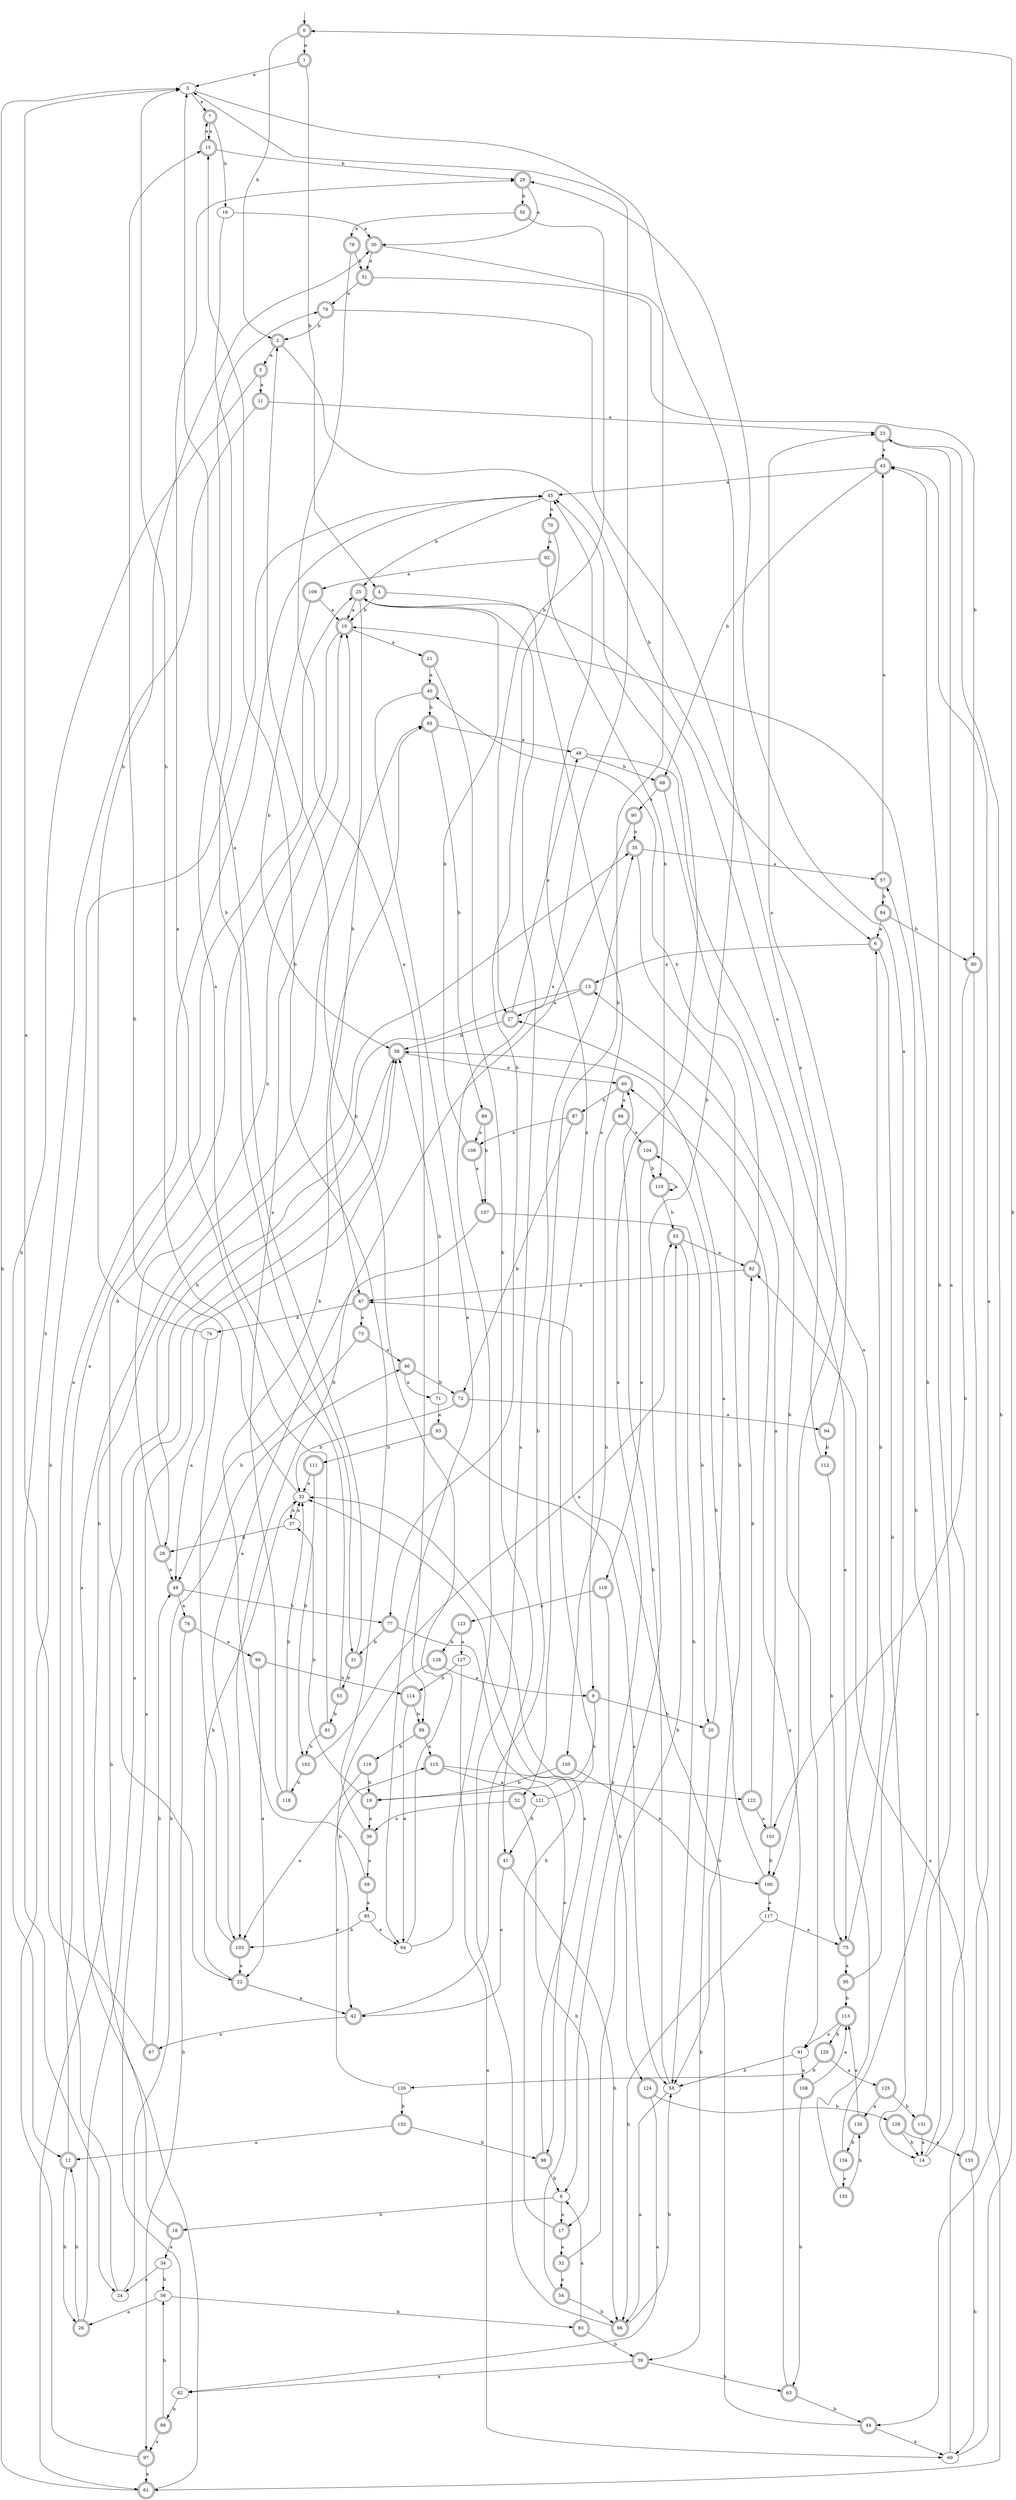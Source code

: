 digraph RandomDFA {
  __start0 [label="", shape=none];
  __start0 -> 0 [label=""];
  0 [shape=circle] [shape=doublecircle]
  0 -> 1 [label="a"]
  0 -> 2 [label="b"]
  1 [shape=doublecircle]
  1 -> 3 [label="a"]
  1 -> 4 [label="b"]
  2 [shape=doublecircle]
  2 -> 5 [label="a"]
  2 -> 6 [label="b"]
  3
  3 -> 7 [label="a"]
  3 -> 8 [label="b"]
  4 [shape=doublecircle]
  4 -> 9 [label="a"]
  4 -> 10 [label="b"]
  5 [shape=doublecircle]
  5 -> 11 [label="a"]
  5 -> 12 [label="b"]
  6 [shape=doublecircle]
  6 -> 13 [label="a"]
  6 -> 14 [label="b"]
  7 [shape=doublecircle]
  7 -> 15 [label="a"]
  7 -> 16 [label="b"]
  8
  8 -> 17 [label="a"]
  8 -> 18 [label="b"]
  9 [shape=doublecircle]
  9 -> 19 [label="a"]
  9 -> 20 [label="b"]
  10 [shape=doublecircle]
  10 -> 21 [label="a"]
  10 -> 22 [label="b"]
  11 [shape=doublecircle]
  11 -> 23 [label="a"]
  11 -> 24 [label="b"]
  12 [shape=doublecircle]
  12 -> 25 [label="a"]
  12 -> 26 [label="b"]
  13 [shape=doublecircle]
  13 -> 27 [label="a"]
  13 -> 28 [label="b"]
  14
  14 -> 23 [label="a"]
  14 -> 10 [label="b"]
  15 [shape=doublecircle]
  15 -> 7 [label="a"]
  15 -> 29 [label="b"]
  16
  16 -> 30 [label="a"]
  16 -> 31 [label="b"]
  17 [shape=doublecircle]
  17 -> 32 [label="a"]
  17 -> 33 [label="b"]
  18 [shape=doublecircle]
  18 -> 34 [label="a"]
  18 -> 35 [label="b"]
  19 [shape=doublecircle]
  19 -> 36 [label="a"]
  19 -> 37 [label="b"]
  20 [shape=doublecircle]
  20 -> 38 [label="a"]
  20 -> 39 [label="b"]
  21 [shape=doublecircle]
  21 -> 40 [label="a"]
  21 -> 41 [label="b"]
  22 [shape=doublecircle]
  22 -> 42 [label="a"]
  22 -> 33 [label="b"]
  23 [shape=doublecircle]
  23 -> 43 [label="a"]
  23 -> 44 [label="b"]
  24
  24 -> 45 [label="a"]
  24 -> 46 [label="b"]
  25 [shape=doublecircle]
  25 -> 10 [label="a"]
  25 -> 47 [label="b"]
  26 [shape=doublecircle]
  26 -> 38 [label="a"]
  26 -> 12 [label="b"]
  27 [shape=doublecircle]
  27 -> 48 [label="a"]
  27 -> 38 [label="b"]
  28 [shape=doublecircle]
  28 -> 49 [label="a"]
  28 -> 10 [label="b"]
  29 [shape=doublecircle]
  29 -> 30 [label="a"]
  29 -> 50 [label="b"]
  30 [shape=doublecircle]
  30 -> 51 [label="a"]
  30 -> 52 [label="b"]
  31 [shape=doublecircle]
  31 -> 3 [label="a"]
  31 -> 53 [label="b"]
  32 [shape=doublecircle]
  32 -> 54 [label="a"]
  32 -> 55 [label="b"]
  33
  33 -> 37 [label="a"]
  33 -> 3 [label="b"]
  34
  34 -> 24 [label="a"]
  34 -> 56 [label="b"]
  35 [shape=doublecircle]
  35 -> 57 [label="a"]
  35 -> 58 [label="b"]
  36 [shape=doublecircle]
  36 -> 59 [label="a"]
  36 -> 15 [label="b"]
  37
  37 -> 33 [label="a"]
  37 -> 28 [label="b"]
  38 [shape=doublecircle]
  38 -> 60 [label="a"]
  38 -> 61 [label="b"]
  39 [shape=doublecircle]
  39 -> 62 [label="a"]
  39 -> 63 [label="b"]
  40 [shape=doublecircle]
  40 -> 64 [label="a"]
  40 -> 65 [label="b"]
  41 [shape=doublecircle]
  41 -> 42 [label="a"]
  41 -> 66 [label="b"]
  42 [shape=doublecircle]
  42 -> 67 [label="a"]
  42 -> 35 [label="b"]
  43 [shape=doublecircle]
  43 -> 45 [label="a"]
  43 -> 68 [label="b"]
  44 [shape=doublecircle]
  44 -> 69 [label="a"]
  44 -> 47 [label="b"]
  45
  45 -> 70 [label="a"]
  45 -> 25 [label="b"]
  46 [shape=doublecircle]
  46 -> 71 [label="a"]
  46 -> 72 [label="b"]
  47 [shape=doublecircle]
  47 -> 73 [label="a"]
  47 -> 74 [label="b"]
  48
  48 -> 75 [label="a"]
  48 -> 68 [label="b"]
  49 [shape=doublecircle]
  49 -> 76 [label="a"]
  49 -> 77 [label="b"]
  50 [shape=doublecircle]
  50 -> 78 [label="a"]
  50 -> 27 [label="b"]
  51 [shape=doublecircle]
  51 -> 79 [label="a"]
  51 -> 80 [label="b"]
  52 [shape=doublecircle]
  52 -> 36 [label="a"]
  52 -> 17 [label="b"]
  53 [shape=doublecircle]
  53 -> 79 [label="a"]
  53 -> 81 [label="b"]
  54 [shape=doublecircle]
  54 -> 45 [label="a"]
  54 -> 66 [label="b"]
  55 [shape=doublecircle]
  55 -> 82 [label="a"]
  55 -> 58 [label="b"]
  56
  56 -> 26 [label="a"]
  56 -> 83 [label="b"]
  57 [shape=doublecircle]
  57 -> 43 [label="a"]
  57 -> 84 [label="b"]
  58
  58 -> 66 [label="a"]
  58 -> 60 [label="b"]
  59 [shape=doublecircle]
  59 -> 85 [label="a"]
  59 -> 65 [label="b"]
  60 [shape=doublecircle]
  60 -> 86 [label="a"]
  60 -> 87 [label="b"]
  61 [shape=doublecircle]
  61 -> 65 [label="a"]
  61 -> 3 [label="b"]
  62
  62 -> 38 [label="a"]
  62 -> 88 [label="b"]
  63 [shape=doublecircle]
  63 -> 60 [label="a"]
  63 -> 44 [label="b"]
  64
  64 -> 3 [label="a"]
  64 -> 2 [label="b"]
  65 [shape=doublecircle]
  65 -> 48 [label="a"]
  65 -> 89 [label="b"]
  66 [shape=doublecircle]
  66 -> 25 [label="a"]
  66 -> 58 [label="b"]
  67 [shape=doublecircle]
  67 -> 3 [label="a"]
  67 -> 49 [label="b"]
  68 [shape=doublecircle]
  68 -> 90 [label="a"]
  68 -> 91 [label="b"]
  69
  69 -> 82 [label="a"]
  69 -> 0 [label="b"]
  70 [shape=doublecircle]
  70 -> 92 [label="a"]
  70 -> 77 [label="b"]
  71
  71 -> 93 [label="a"]
  71 -> 38 [label="b"]
  72 [shape=doublecircle]
  72 -> 94 [label="a"]
  72 -> 33 [label="b"]
  73 [shape=doublecircle]
  73 -> 46 [label="a"]
  73 -> 49 [label="b"]
  74
  74 -> 49 [label="a"]
  74 -> 30 [label="b"]
  75 [shape=doublecircle]
  75 -> 95 [label="a"]
  75 -> 6 [label="b"]
  76 [shape=doublecircle]
  76 -> 96 [label="a"]
  76 -> 97 [label="b"]
  77 [shape=doublecircle]
  77 -> 98 [label="a"]
  77 -> 31 [label="b"]
  78 [shape=doublecircle]
  78 -> 99 [label="a"]
  78 -> 51 [label="b"]
  79 [shape=doublecircle]
  79 -> 100 [label="a"]
  79 -> 2 [label="b"]
  80 [shape=doublecircle]
  80 -> 61 [label="a"]
  80 -> 101 [label="b"]
  81 [shape=doublecircle]
  81 -> 29 [label="a"]
  81 -> 102 [label="b"]
  82 [shape=doublecircle]
  82 -> 47 [label="a"]
  82 -> 40 [label="b"]
  83 [shape=doublecircle]
  83 -> 8 [label="a"]
  83 -> 39 [label="b"]
  84 [shape=doublecircle]
  84 -> 6 [label="a"]
  84 -> 80 [label="b"]
  85
  85 -> 64 [label="a"]
  85 -> 103 [label="b"]
  86 [shape=doublecircle]
  86 -> 104 [label="a"]
  86 -> 105 [label="b"]
  87 [shape=doublecircle]
  87 -> 106 [label="a"]
  87 -> 72 [label="b"]
  88 [shape=doublecircle]
  88 -> 97 [label="a"]
  88 -> 56 [label="b"]
  89 [shape=doublecircle]
  89 -> 106 [label="a"]
  89 -> 107 [label="b"]
  90 [shape=doublecircle]
  90 -> 35 [label="a"]
  90 -> 103 [label="b"]
  91
  91 -> 108 [label="a"]
  91 -> 58 [label="b"]
  92 [shape=doublecircle]
  92 -> 109 [label="a"]
  92 -> 110 [label="b"]
  93 [shape=doublecircle]
  93 -> 58 [label="a"]
  93 -> 111 [label="b"]
  94 [shape=doublecircle]
  94 -> 23 [label="a"]
  94 -> 112 [label="b"]
  95 [shape=doublecircle]
  95 -> 29 [label="a"]
  95 -> 113 [label="b"]
  96 [shape=doublecircle]
  96 -> 22 [label="a"]
  96 -> 114 [label="b"]
  97 [shape=doublecircle]
  97 -> 61 [label="a"]
  97 -> 45 [label="b"]
  98 [shape=doublecircle]
  98 -> 33 [label="a"]
  98 -> 8 [label="b"]
  99 [shape=doublecircle]
  99 -> 115 [label="a"]
  99 -> 116 [label="b"]
  100 [shape=doublecircle]
  100 -> 117 [label="a"]
  100 -> 104 [label="b"]
  101 [shape=doublecircle]
  101 -> 27 [label="a"]
  101 -> 100 [label="b"]
  102 [shape=doublecircle]
  102 -> 55 [label="a"]
  102 -> 118 [label="b"]
  103 [shape=doublecircle]
  103 -> 22 [label="a"]
  103 -> 15 [label="b"]
  104 [shape=doublecircle]
  104 -> 119 [label="a"]
  104 -> 110 [label="b"]
  105 [shape=doublecircle]
  105 -> 100 [label="a"]
  105 -> 19 [label="b"]
  106 [shape=doublecircle]
  106 -> 107 [label="a"]
  106 -> 25 [label="b"]
  107 [shape=doublecircle]
  107 -> 103 [label="a"]
  107 -> 20 [label="b"]
  108 [shape=doublecircle]
  108 -> 113 [label="a"]
  108 -> 63 [label="b"]
  109 [shape=doublecircle]
  109 -> 10 [label="a"]
  109 -> 38 [label="b"]
  110 [shape=doublecircle]
  110 -> 110 [label="a"]
  110 -> 55 [label="b"]
  111 [shape=doublecircle]
  111 -> 33 [label="a"]
  111 -> 102 [label="b"]
  112 [shape=doublecircle]
  112 -> 25 [label="a"]
  112 -> 75 [label="b"]
  113 [shape=doublecircle]
  113 -> 91 [label="a"]
  113 -> 120 [label="b"]
  114 [shape=doublecircle]
  114 -> 64 [label="a"]
  114 -> 99 [label="b"]
  115 [shape=doublecircle]
  115 -> 121 [label="a"]
  115 -> 122 [label="b"]
  116 [shape=doublecircle]
  116 -> 103 [label="a"]
  116 -> 19 [label="b"]
  117
  117 -> 75 [label="a"]
  117 -> 66 [label="b"]
  118 [shape=doublecircle]
  118 -> 10 [label="a"]
  118 -> 33 [label="b"]
  119 [shape=doublecircle]
  119 -> 123 [label="a"]
  119 -> 124 [label="b"]
  120 [shape=doublecircle]
  120 -> 125 [label="a"]
  120 -> 126 [label="b"]
  121
  121 -> 45 [label="a"]
  121 -> 41 [label="b"]
  122 [shape=doublecircle]
  122 -> 101 [label="a"]
  122 -> 82 [label="b"]
  123 [shape=doublecircle]
  123 -> 127 [label="a"]
  123 -> 128 [label="b"]
  124 [shape=doublecircle]
  124 -> 62 [label="a"]
  124 -> 129 [label="b"]
  125 [shape=doublecircle]
  125 -> 130 [label="a"]
  125 -> 131 [label="b"]
  126
  126 -> 115 [label="a"]
  126 -> 132 [label="b"]
  127
  127 -> 69 [label="a"]
  127 -> 114 [label="b"]
  128 [shape=doublecircle]
  128 -> 9 [label="a"]
  128 -> 42 [label="b"]
  129 [shape=doublecircle]
  129 -> 133 [label="a"]
  129 -> 14 [label="b"]
  130 [shape=doublecircle]
  130 -> 113 [label="a"]
  130 -> 134 [label="b"]
  131 [shape=doublecircle]
  131 -> 14 [label="a"]
  131 -> 43 [label="b"]
  132 [shape=doublecircle]
  132 -> 12 [label="a"]
  132 -> 98 [label="b"]
  133 [shape=doublecircle]
  133 -> 43 [label="a"]
  133 -> 69 [label="b"]
  134 [shape=doublecircle]
  134 -> 135 [label="a"]
  134 -> 57 [label="b"]
  135 [shape=doublecircle]
  135 -> 13 [label="a"]
  135 -> 130 [label="b"]
}
